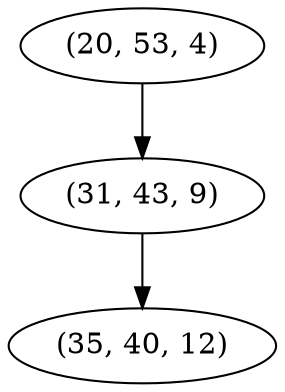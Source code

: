 digraph tree {
    "(20, 53, 4)";
    "(31, 43, 9)";
    "(35, 40, 12)";
    "(20, 53, 4)" -> "(31, 43, 9)";
    "(31, 43, 9)" -> "(35, 40, 12)";
}
